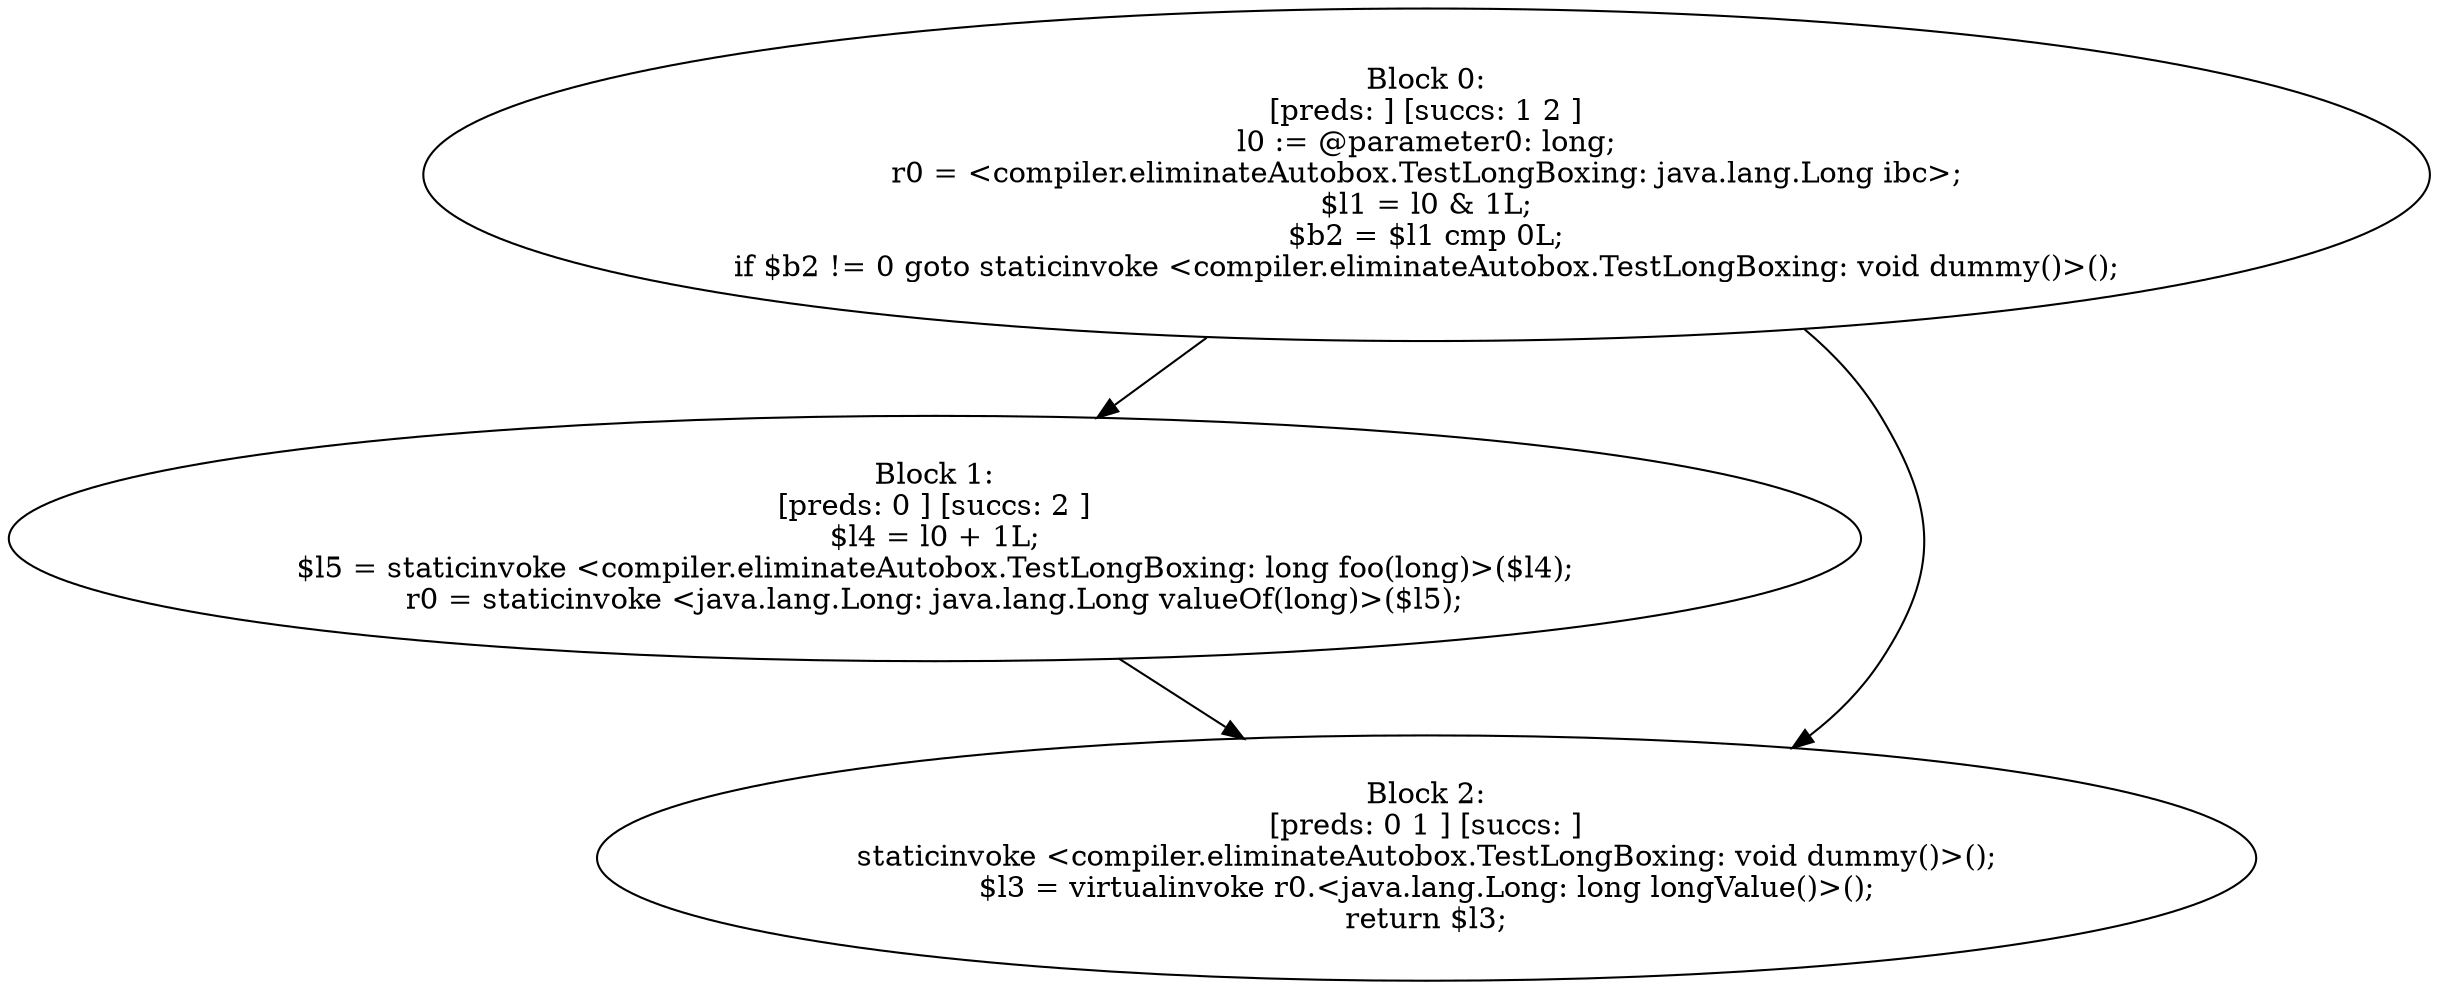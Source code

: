 digraph "unitGraph" {
    "Block 0:
[preds: ] [succs: 1 2 ]
l0 := @parameter0: long;
r0 = <compiler.eliminateAutobox.TestLongBoxing: java.lang.Long ibc>;
$l1 = l0 & 1L;
$b2 = $l1 cmp 0L;
if $b2 != 0 goto staticinvoke <compiler.eliminateAutobox.TestLongBoxing: void dummy()>();
"
    "Block 1:
[preds: 0 ] [succs: 2 ]
$l4 = l0 + 1L;
$l5 = staticinvoke <compiler.eliminateAutobox.TestLongBoxing: long foo(long)>($l4);
r0 = staticinvoke <java.lang.Long: java.lang.Long valueOf(long)>($l5);
"
    "Block 2:
[preds: 0 1 ] [succs: ]
staticinvoke <compiler.eliminateAutobox.TestLongBoxing: void dummy()>();
$l3 = virtualinvoke r0.<java.lang.Long: long longValue()>();
return $l3;
"
    "Block 0:
[preds: ] [succs: 1 2 ]
l0 := @parameter0: long;
r0 = <compiler.eliminateAutobox.TestLongBoxing: java.lang.Long ibc>;
$l1 = l0 & 1L;
$b2 = $l1 cmp 0L;
if $b2 != 0 goto staticinvoke <compiler.eliminateAutobox.TestLongBoxing: void dummy()>();
"->"Block 1:
[preds: 0 ] [succs: 2 ]
$l4 = l0 + 1L;
$l5 = staticinvoke <compiler.eliminateAutobox.TestLongBoxing: long foo(long)>($l4);
r0 = staticinvoke <java.lang.Long: java.lang.Long valueOf(long)>($l5);
";
    "Block 0:
[preds: ] [succs: 1 2 ]
l0 := @parameter0: long;
r0 = <compiler.eliminateAutobox.TestLongBoxing: java.lang.Long ibc>;
$l1 = l0 & 1L;
$b2 = $l1 cmp 0L;
if $b2 != 0 goto staticinvoke <compiler.eliminateAutobox.TestLongBoxing: void dummy()>();
"->"Block 2:
[preds: 0 1 ] [succs: ]
staticinvoke <compiler.eliminateAutobox.TestLongBoxing: void dummy()>();
$l3 = virtualinvoke r0.<java.lang.Long: long longValue()>();
return $l3;
";
    "Block 1:
[preds: 0 ] [succs: 2 ]
$l4 = l0 + 1L;
$l5 = staticinvoke <compiler.eliminateAutobox.TestLongBoxing: long foo(long)>($l4);
r0 = staticinvoke <java.lang.Long: java.lang.Long valueOf(long)>($l5);
"->"Block 2:
[preds: 0 1 ] [succs: ]
staticinvoke <compiler.eliminateAutobox.TestLongBoxing: void dummy()>();
$l3 = virtualinvoke r0.<java.lang.Long: long longValue()>();
return $l3;
";
}
